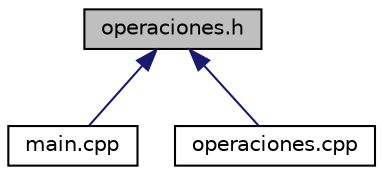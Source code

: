 digraph "operaciones.h"
{
  edge [fontname="Helvetica",fontsize="10",labelfontname="Helvetica",labelfontsize="10"];
  node [fontname="Helvetica",fontsize="10",shape=record];
  Node1 [label="operaciones.h",height=0.2,width=0.4,color="black", fillcolor="grey75", style="filled", fontcolor="black"];
  Node1 -> Node2 [dir="back",color="midnightblue",fontsize="10",style="solid",fontname="Helvetica"];
  Node2 [label="main.cpp",height=0.2,width=0.4,color="black", fillcolor="white", style="filled",URL="$main_8cpp.html",tooltip="Fichero que contiene un switch con varias opciones que tratan con imagenes. "];
  Node1 -> Node3 [dir="back",color="midnightblue",fontsize="10",style="solid",fontname="Helvetica"];
  Node3 [label="operaciones.cpp",height=0.2,width=0.4,color="black", fillcolor="white", style="filled",URL="$operaciones_8cpp.html",tooltip="Fichero que contiene las operaciones que se realizan con las imagenes a partir de ficheros..."];
}
